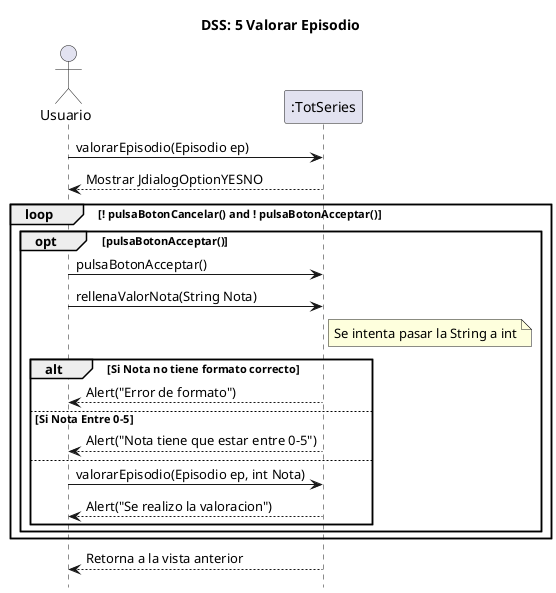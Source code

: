 @startuml
title	DSS: 5 Valorar Episodio

hide	footbox
actor	Usuario	as	user
participant ":TotSeries" as TotSeries


user	->	TotSeries: valorarEpisodio(Episodio ep)
TotSeries --> user: Mostrar JdialogOptionYESNO


loop ! pulsaBotonCancelar() and ! pulsaBotonAcceptar()
    opt pulsaBotonAcceptar()
        user -> TotSeries: pulsaBotonAcceptar()
        user -> TotSeries: rellenaValorNota(String Nota)
                note right TotSeries
                    Se intenta pasar la String a int
                end note
            alt Si Nota no tiene formato correcto
                TotSeries --> user: Alert("Error de formato")
            else Si Nota Entre 0-5
                TotSeries --> user: Alert("Nota tiene que estar entre 0-5")
            else
                user	->	TotSeries: valorarEpisodio(Episodio ep, int Nota)
                TotSeries --> user: Alert("Se realizo la valoracion")
            end alt
    end opt             
end loop
TotSeries --> user: Retorna a la vista anterior
@enduml
